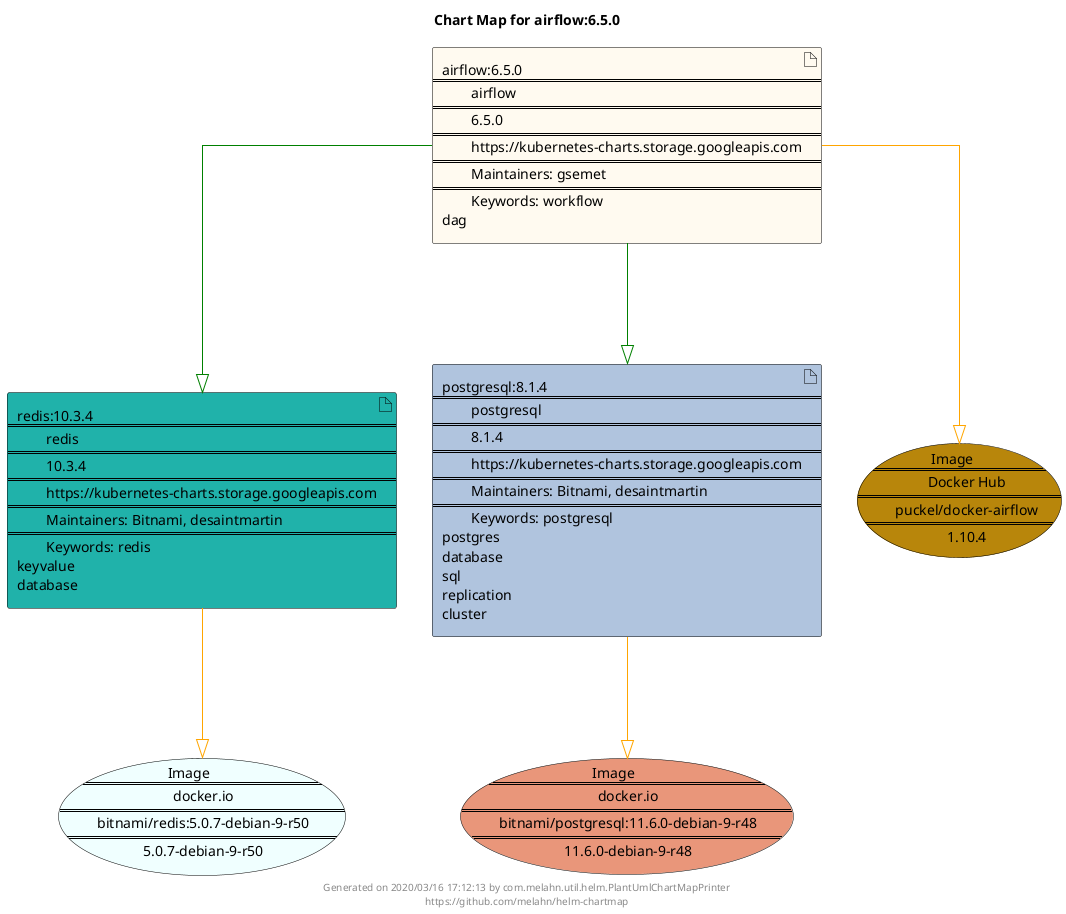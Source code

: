 @startuml
skinparam linetype ortho
skinparam backgroundColor white
skinparam usecaseBorderColor black
skinparam usecaseArrowColor LightSlateGray
skinparam artifactBorderColor black
skinparam artifactArrowColor LightSlateGray

title Chart Map for airflow:6.5.0

'There are 3 referenced Helm Charts
artifact "airflow:6.5.0\n====\n\tairflow\n====\n\t6.5.0\n====\n\thttps://kubernetes-charts.storage.googleapis.com\n====\n\tMaintainers: gsemet\n====\n\tKeywords: workflow\ndag" as airflow_6_5_0 #FloralWhite
artifact "redis:10.3.4\n====\n\tredis\n====\n\t10.3.4\n====\n\thttps://kubernetes-charts.storage.googleapis.com\n====\n\tMaintainers: Bitnami, desaintmartin\n====\n\tKeywords: redis\nkeyvalue\ndatabase" as redis_10_3_4 #LightSeaGreen
artifact "postgresql:8.1.4\n====\n\tpostgresql\n====\n\t8.1.4\n====\n\thttps://kubernetes-charts.storage.googleapis.com\n====\n\tMaintainers: Bitnami, desaintmartin\n====\n\tKeywords: postgresql\npostgres\ndatabase\nsql\nreplication\ncluster" as postgresql_8_1_4 #LightSteelBlue

'There are 3 referenced Docker Images
usecase "Image\n====\n\tDocker Hub\n====\n\tpuckel/docker-airflow\n====\n\t1.10.4" as puckel_docker_airflow_1_10_4 #DarkGoldenRod
usecase "Image\n====\n\tdocker.io\n====\n\tbitnami/redis:5.0.7-debian-9-r50\n====\n\t5.0.7-debian-9-r50" as docker_io_bitnami_redis_5_0_7_debian_9_r50 #Azure
usecase "Image\n====\n\tdocker.io\n====\n\tbitnami/postgresql:11.6.0-debian-9-r48\n====\n\t11.6.0-debian-9-r48" as docker_io_bitnami_postgresql_11_6_0_debian_9_r48 #DarkSalmon

'Chart Dependencies
airflow_6_5_0--[#green]-|>postgresql_8_1_4
airflow_6_5_0--[#green]-|>redis_10_3_4
airflow_6_5_0--[#orange]-|>puckel_docker_airflow_1_10_4
redis_10_3_4--[#orange]-|>docker_io_bitnami_redis_5_0_7_debian_9_r50
postgresql_8_1_4--[#orange]-|>docker_io_bitnami_postgresql_11_6_0_debian_9_r48

center footer Generated on 2020/03/16 17:12:13 by com.melahn.util.helm.PlantUmlChartMapPrinter\nhttps://github.com/melahn/helm-chartmap
@enduml
